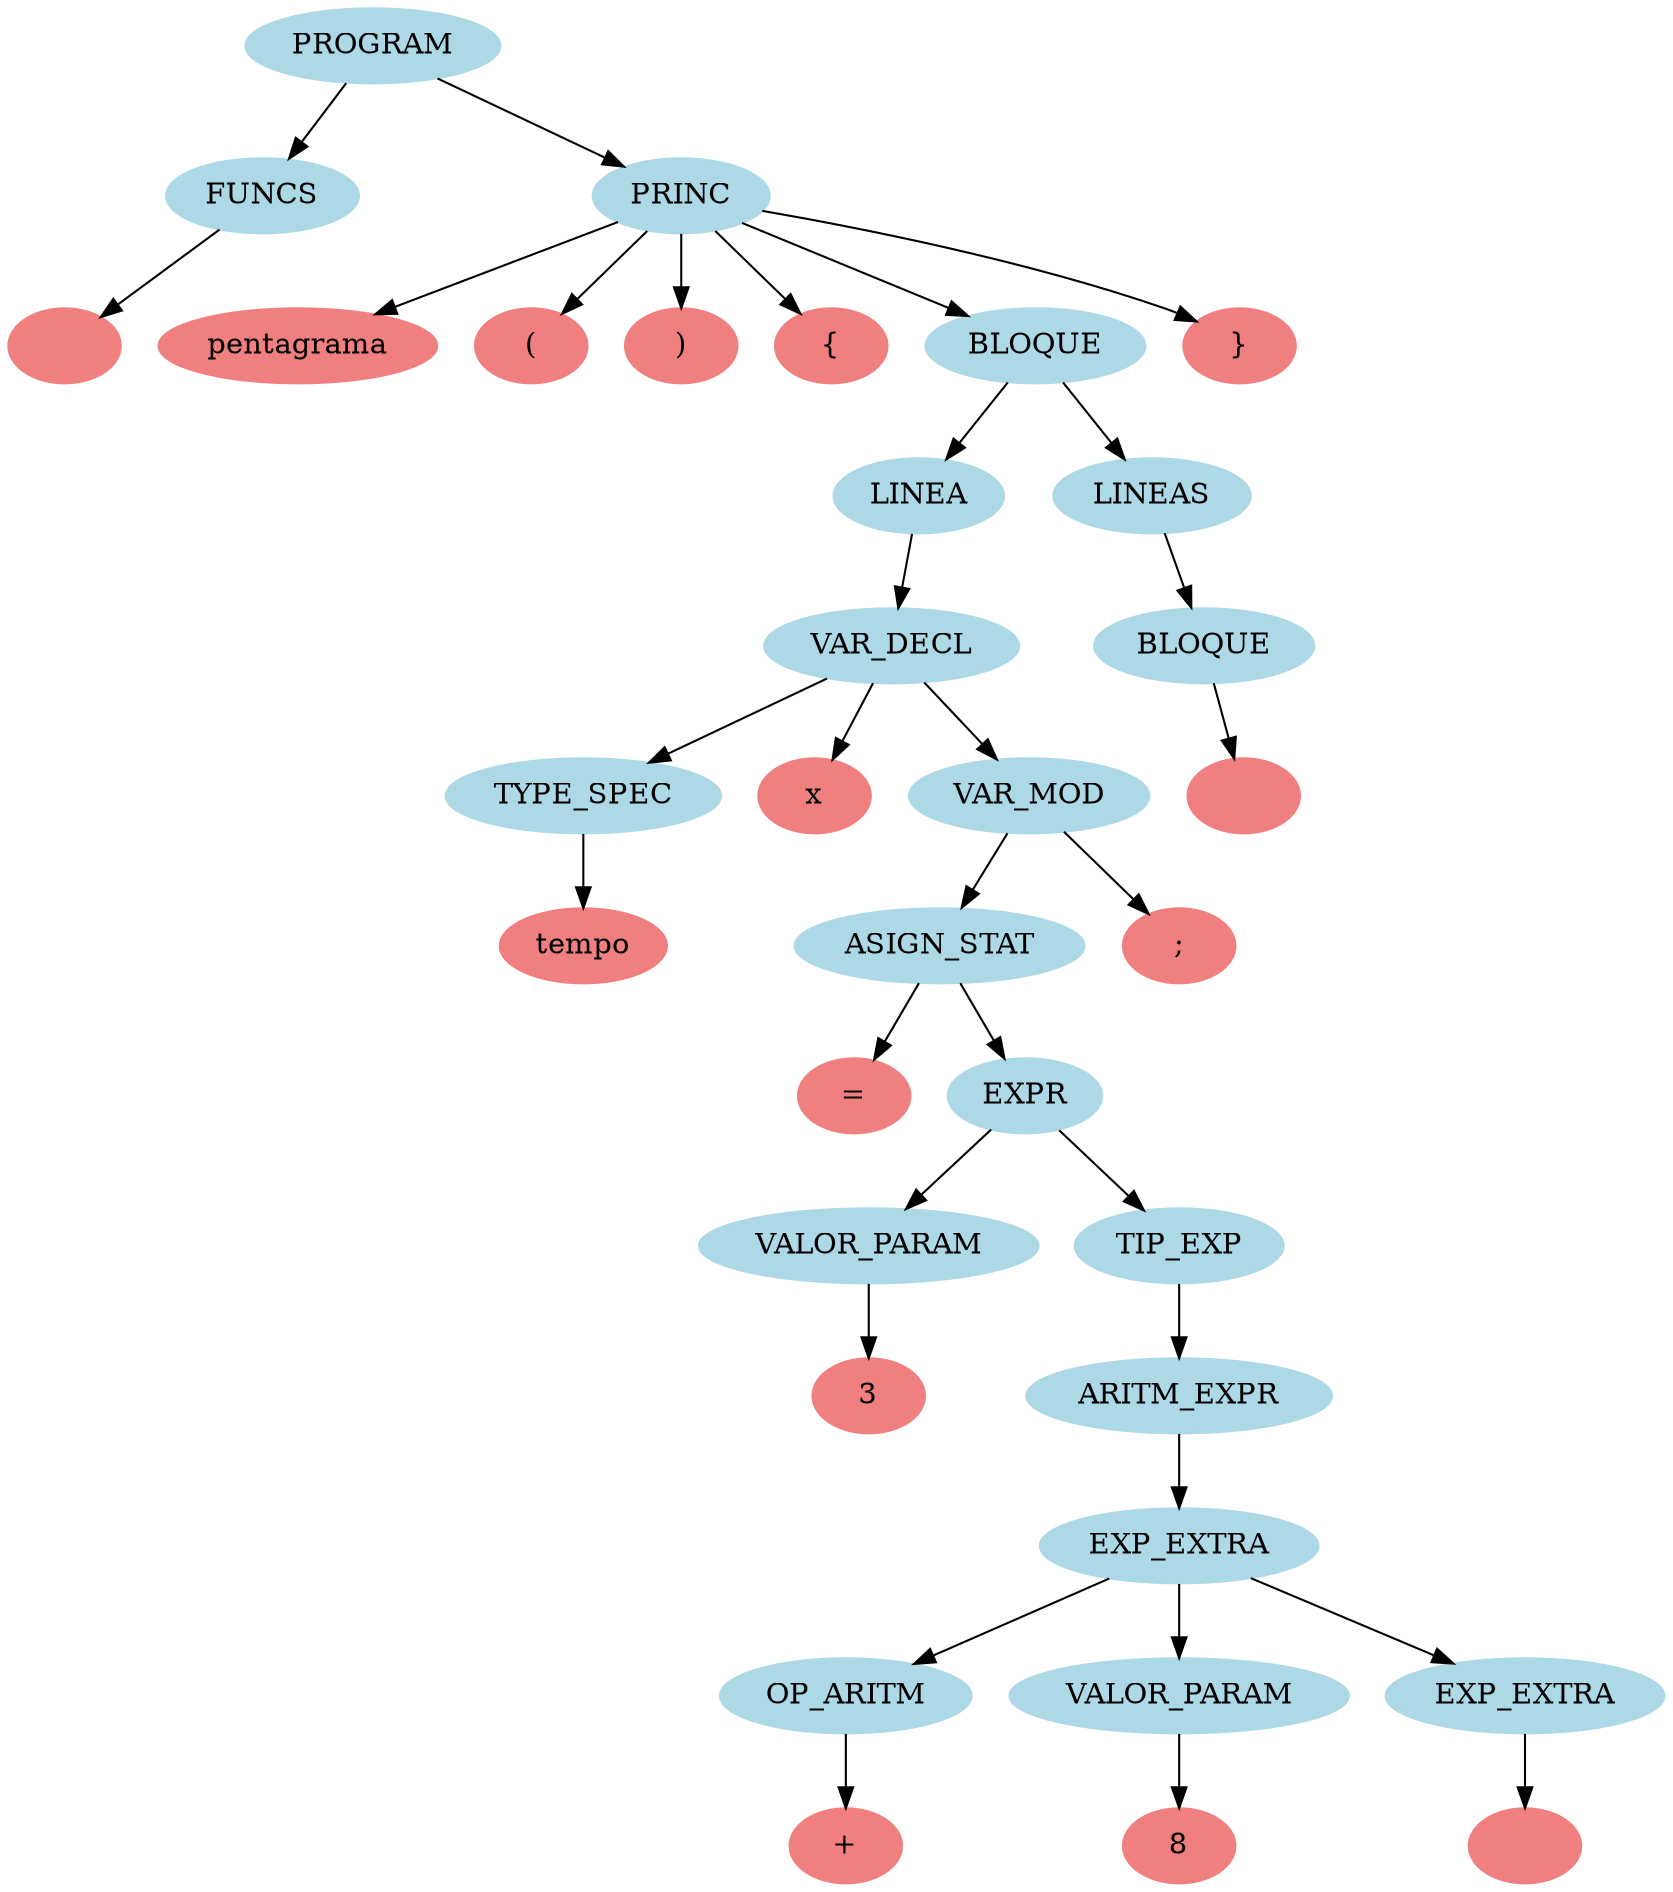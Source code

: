 digraph G {
	node [color=lightblue style=filled]
	1 [label=PROGRAM]
	2 [label=FUNCS color=lightblue]
	1 -> 2
	3 [label=PRINC color=lightblue]
	1 -> 3
	3 [label=PRINC]
	115 [label=pentagrama color=lightcoral]
	3 -> 115
	116 [label="(" color=lightcoral]
	3 -> 116
	117 [label=")" color=lightcoral]
	3 -> 117
	118 [label="{" color=lightcoral]
	3 -> 118
	119 [label=BLOQUE color=lightblue]
	3 -> 119
	120 [label="}" color=lightcoral]
	3 -> 120
	120 [label="}"]
	119 [label=BLOQUE]
	121 [label=LINEA color=lightblue]
	119 -> 121
	122 [label=LINEAS color=lightblue]
	119 -> 122
	122 [label=LINEAS]
	253 [label=BLOQUE color=lightblue]
	122 -> 253
	253 [label=BLOQUE]
	364 [label=" " color=lightcoral]
	253 -> 364
	364 [label=" "]
	121 [label=LINEA]
	123 [label=VAR_DECL color=lightblue]
	121 -> 123
	123 [label=VAR_DECL]
	124 [label=TYPE_SPEC color=lightblue]
	123 -> 124
	125 [label=x color=lightcoral]
	123 -> 125
	126 [label=VAR_MOD color=lightblue]
	123 -> 126
	126 [label=VAR_MOD]
	128 [label=ASIGN_STAT color=lightblue]
	126 -> 128
	129 [label=";" color=lightcoral]
	126 -> 129
	129 [label=";"]
	128 [label=ASIGN_STAT]
	130 [label="=" color=lightcoral]
	128 -> 130
	131 [label=EXPR color=lightblue]
	128 -> 131
	131 [label=EXPR]
	132 [label=VALOR_PARAM color=lightblue]
	131 -> 132
	133 [label=TIP_EXP color=lightblue]
	131 -> 133
	133 [label=TIP_EXP]
	135 [label=ARITM_EXPR color=lightblue]
	133 -> 135
	135 [label=ARITM_EXPR]
	136 [label=EXP_EXTRA color=lightblue]
	135 -> 136
	136 [label=EXP_EXTRA]
	137 [label=OP_ARITM color=lightblue]
	136 -> 137
	138 [label=VALOR_PARAM color=lightblue]
	136 -> 138
	139 [label=EXP_EXTRA color=lightblue]
	136 -> 139
	139 [label=EXP_EXTRA]
	252 [label=" " color=lightcoral]
	139 -> 252
	252 [label=" "]
	138 [label=VALOR_PARAM]
	141 [label=8 color=lightcoral]
	138 -> 141
	141 [label=8]
	137 [label=OP_ARITM]
	140 [label="+" color=lightcoral]
	137 -> 140
	140 [label="+"]
	132 [label=VALOR_PARAM]
	134 [label=3 color=lightcoral]
	132 -> 134
	134 [label=3]
	130 [label="="]
	125 [label=x]
	124 [label=TYPE_SPEC]
	127 [label=tempo color=lightcoral]
	124 -> 127
	127 [label=tempo]
	118 [label="{"]
	117 [label=")"]
	116 [label="("]
	115 [label=pentagrama]
	2 [label=FUNCS]
	114 [label=" " color=lightcoral]
	2 -> 114
	114 [label=" "]
}
